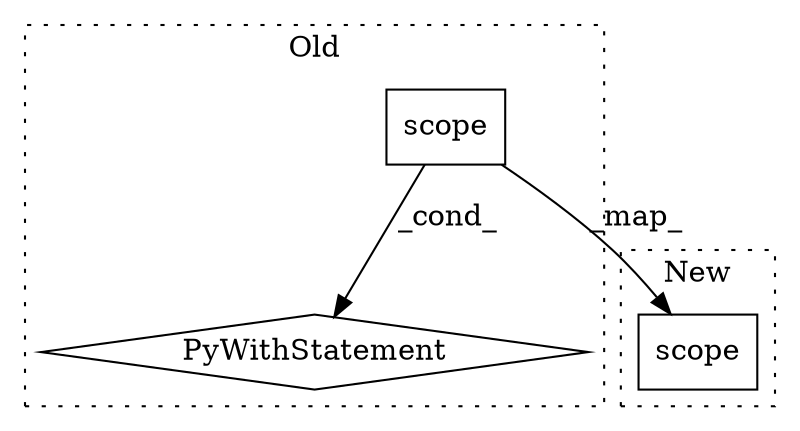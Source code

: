 digraph G {
subgraph cluster0 {
1 [label="scope" a="32" s="3026" l="7" shape="box"];
3 [label="PyWithStatement" a="104" s="3039,3061" l="10,2" shape="diamond"];
label = "Old";
style="dotted";
}
subgraph cluster1 {
2 [label="scope" a="32" s="972" l="7" shape="box"];
label = "New";
style="dotted";
}
1 -> 2 [label="_map_"];
1 -> 3 [label="_cond_"];
}
